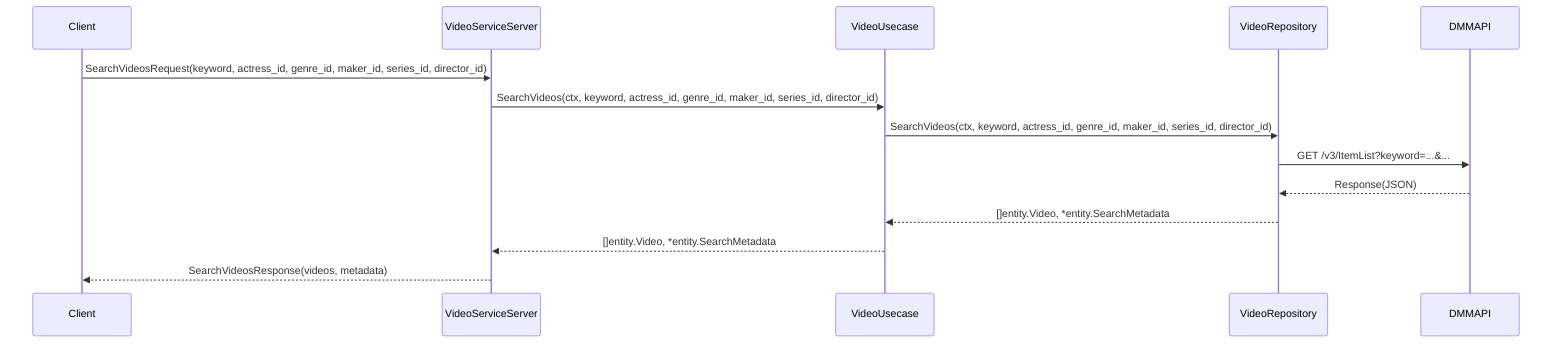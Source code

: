 sequenceDiagram
    participant Client
    participant Handler as VideoServiceServer
    participant Usecase as VideoUsecase
    participant Repository as VideoRepository
    participant DMMAPI

    Client->>Handler: SearchVideosRequest(keyword, actress_id, genre_id, maker_id, series_id, director_id)
    Handler->>Usecase: SearchVideos(ctx, keyword, actress_id, genre_id, maker_id, series_id, director_id)
    Usecase->>Repository: SearchVideos(ctx, keyword, actress_id, genre_id, maker_id, series_id, director_id)
    Repository->>DMMAPI: GET /v3/ItemList?keyword=...&...
    DMMAPI-->>Repository: Response(JSON)
    Repository-->>Usecase: []entity.Video, *entity.SearchMetadata
    Usecase-->>Handler: []entity.Video, *entity.SearchMetadata
    Handler-->>Client: SearchVideosResponse(videos, metadata)